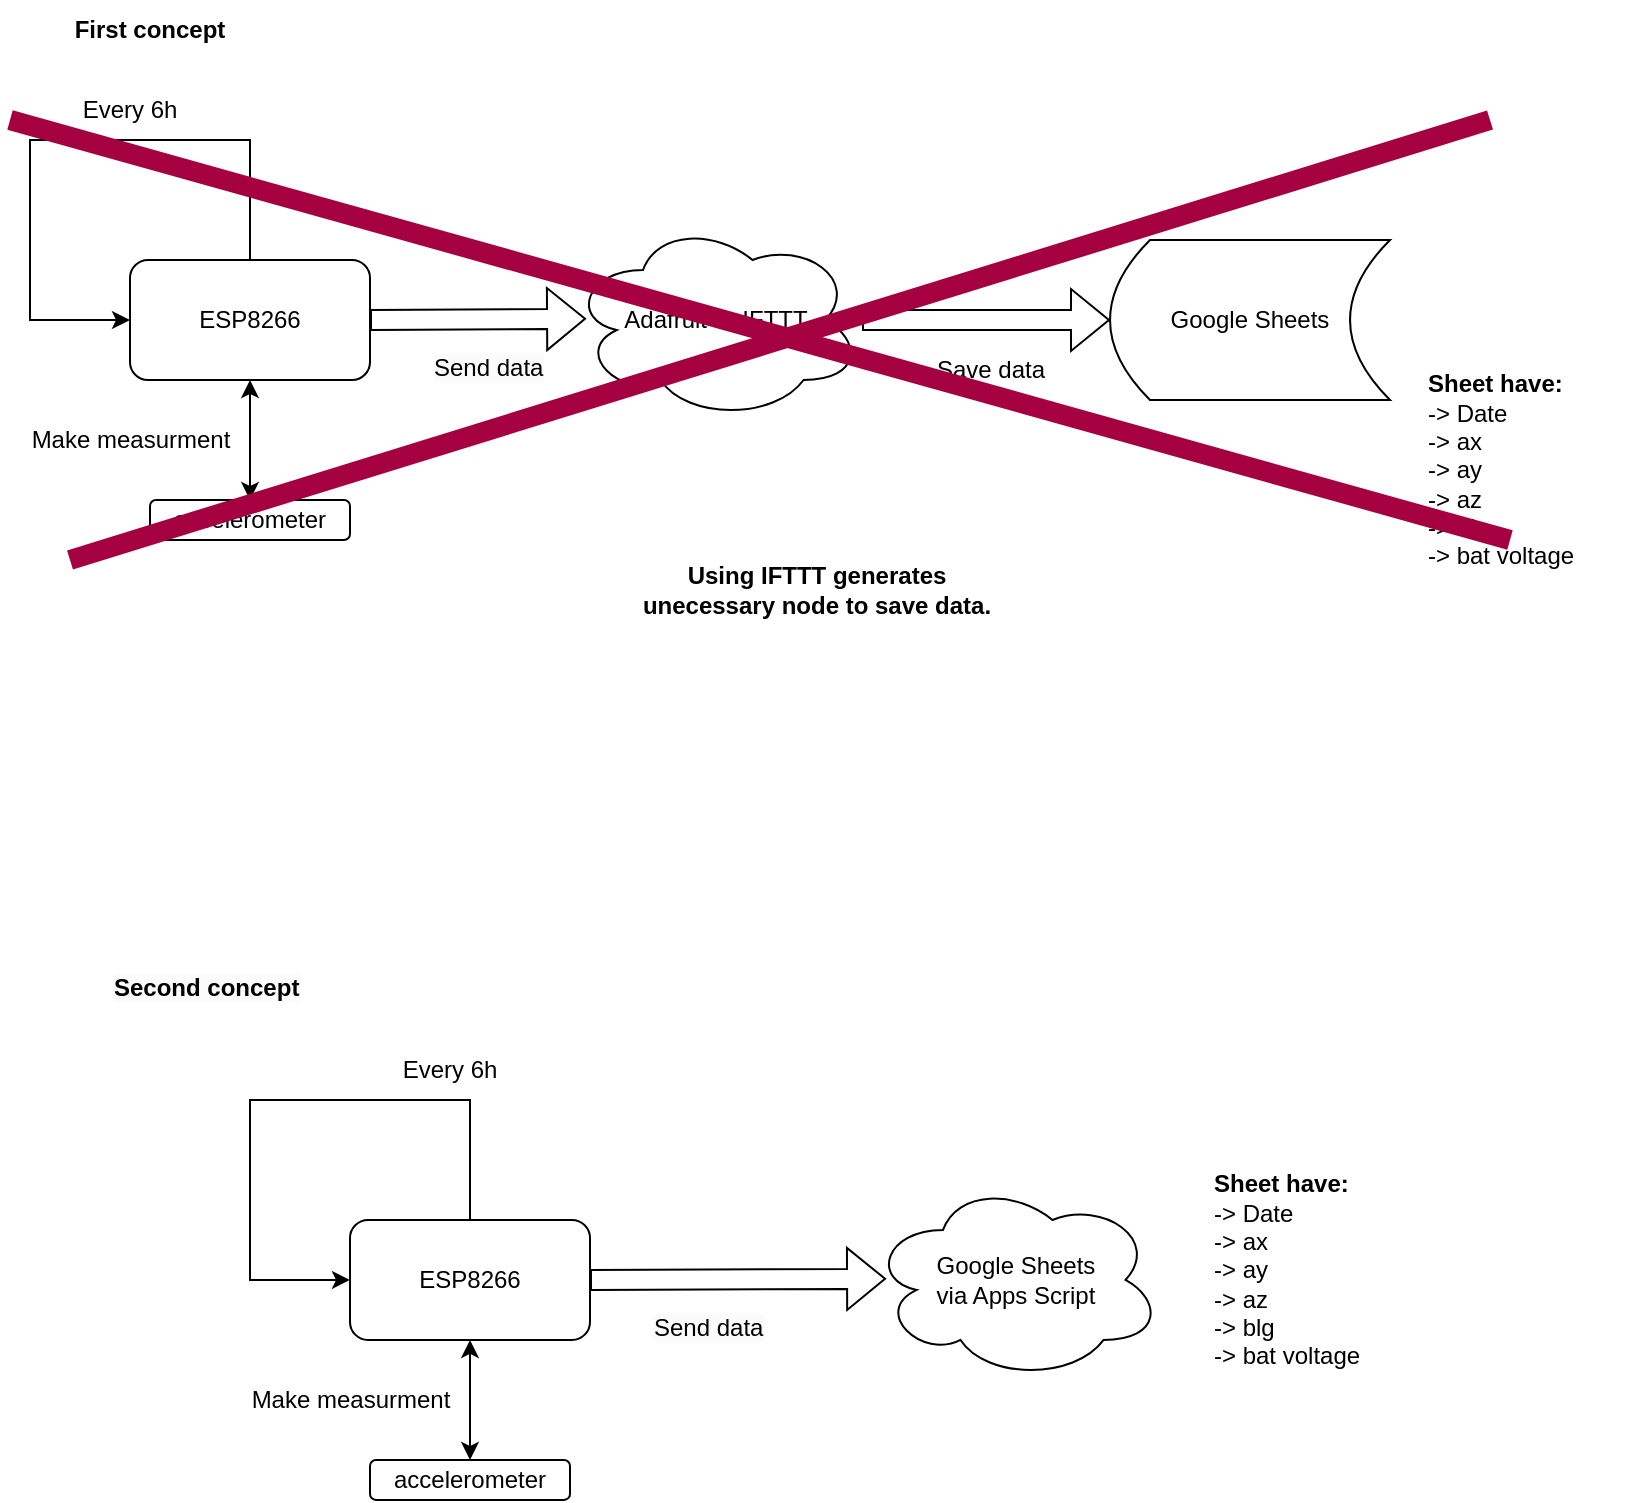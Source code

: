<mxfile version="21.2.9" type="device" pages="3">
  <diagram id="Dsxz1opbb0T3tmDKIt-W" name="Concept">
    <mxGraphModel dx="1122" dy="477" grid="1" gridSize="10" guides="1" tooltips="1" connect="1" arrows="1" fold="1" page="1" pageScale="1" pageWidth="827" pageHeight="1169" math="0" shadow="0">
      <root>
        <mxCell id="0" />
        <mxCell id="1" parent="0" />
        <mxCell id="BXybbzo6iCciNmeb9egH-1" value="ESP8266" style="rounded=1;whiteSpace=wrap;html=1;" vertex="1" parent="1">
          <mxGeometry x="70" y="160" width="120" height="60" as="geometry" />
        </mxCell>
        <mxCell id="BXybbzo6iCciNmeb9egH-2" value="Save data" style="text;html=1;align=center;verticalAlign=middle;resizable=0;points=[];autosize=1;strokeColor=none;fillColor=none;" vertex="1" parent="1">
          <mxGeometry x="460" y="200" width="80" height="30" as="geometry" />
        </mxCell>
        <mxCell id="BXybbzo6iCciNmeb9egH-3" value="accelerometer" style="rounded=1;whiteSpace=wrap;html=1;" vertex="1" parent="1">
          <mxGeometry x="80" y="280" width="100" height="20" as="geometry" />
        </mxCell>
        <mxCell id="BXybbzo6iCciNmeb9egH-4" value="" style="endArrow=classic;startArrow=classic;html=1;rounded=0;entryX=0.5;entryY=1;entryDx=0;entryDy=0;exitX=0.5;exitY=0;exitDx=0;exitDy=0;" edge="1" parent="1" source="BXybbzo6iCciNmeb9egH-3" target="BXybbzo6iCciNmeb9egH-1">
          <mxGeometry width="50" height="50" relative="1" as="geometry">
            <mxPoint x="380" y="240" as="sourcePoint" />
            <mxPoint x="430" y="190" as="targetPoint" />
          </mxGeometry>
        </mxCell>
        <mxCell id="BXybbzo6iCciNmeb9egH-5" value="Make measurment" style="text;html=1;align=center;verticalAlign=middle;resizable=0;points=[];autosize=1;strokeColor=none;fillColor=none;" vertex="1" parent="1">
          <mxGeometry x="10" y="235" width="120" height="30" as="geometry" />
        </mxCell>
        <mxCell id="BXybbzo6iCciNmeb9egH-6" value="Google Sheets" style="shape=dataStorage;whiteSpace=wrap;html=1;fixedSize=1;" vertex="1" parent="1">
          <mxGeometry x="560" y="150" width="140" height="80" as="geometry" />
        </mxCell>
        <mxCell id="BXybbzo6iCciNmeb9egH-7" value="Adafruit -&amp;gt; IFTTT" style="ellipse;shape=cloud;whiteSpace=wrap;html=1;" vertex="1" parent="1">
          <mxGeometry x="290" y="140" width="146" height="100" as="geometry" />
        </mxCell>
        <mxCell id="BXybbzo6iCciNmeb9egH-8" value="" style="shape=flexArrow;endArrow=classic;html=1;rounded=0;exitX=1;exitY=0.5;exitDx=0;exitDy=0;entryX=0.055;entryY=0.494;entryDx=0;entryDy=0;entryPerimeter=0;" edge="1" parent="1" source="BXybbzo6iCciNmeb9egH-1" target="BXybbzo6iCciNmeb9egH-7">
          <mxGeometry width="50" height="50" relative="1" as="geometry">
            <mxPoint x="380" y="240" as="sourcePoint" />
            <mxPoint x="340" y="190" as="targetPoint" />
          </mxGeometry>
        </mxCell>
        <mxCell id="BXybbzo6iCciNmeb9egH-9" value="" style="shape=flexArrow;endArrow=classic;html=1;rounded=0;" edge="1" parent="1" source="BXybbzo6iCciNmeb9egH-7" target="BXybbzo6iCciNmeb9egH-6">
          <mxGeometry width="50" height="50" relative="1" as="geometry">
            <mxPoint x="430" y="285" as="sourcePoint" />
            <mxPoint x="590" y="190" as="targetPoint" />
          </mxGeometry>
        </mxCell>
        <mxCell id="BXybbzo6iCciNmeb9egH-10" value="&lt;span style=&quot;color: rgb(0, 0, 0); font-family: Helvetica; font-size: 12px; font-style: normal; font-variant-ligatures: normal; font-variant-caps: normal; font-weight: 400; letter-spacing: normal; orphans: 2; text-align: center; text-indent: 0px; text-transform: none; widows: 2; word-spacing: 0px; -webkit-text-stroke-width: 0px; background-color: rgb(251, 251, 251); text-decoration-thickness: initial; text-decoration-style: initial; text-decoration-color: initial; float: none; display: inline !important;&quot;&gt;Send data&lt;/span&gt;" style="text;whiteSpace=wrap;html=1;" vertex="1" parent="1">
          <mxGeometry x="220" y="200" width="90" height="40" as="geometry" />
        </mxCell>
        <mxCell id="BXybbzo6iCciNmeb9egH-11" style="edgeStyle=orthogonalEdgeStyle;rounded=0;orthogonalLoop=1;jettySize=auto;html=1;exitX=0.5;exitY=0;exitDx=0;exitDy=0;entryX=0;entryY=0.5;entryDx=0;entryDy=0;" edge="1" parent="1" source="BXybbzo6iCciNmeb9egH-1" target="BXybbzo6iCciNmeb9egH-1">
          <mxGeometry relative="1" as="geometry">
            <mxPoint x="10" y="120" as="targetPoint" />
            <Array as="points">
              <mxPoint x="130" y="100" />
              <mxPoint x="20" y="100" />
              <mxPoint x="20" y="190" />
            </Array>
          </mxGeometry>
        </mxCell>
        <mxCell id="BXybbzo6iCciNmeb9egH-12" value="Every 6h" style="text;html=1;strokeColor=none;fillColor=none;align=center;verticalAlign=middle;whiteSpace=wrap;rounded=0;" vertex="1" parent="1">
          <mxGeometry x="40" y="70" width="60" height="30" as="geometry" />
        </mxCell>
        <mxCell id="BXybbzo6iCciNmeb9egH-13" value="&lt;div style=&quot;&quot;&gt;&lt;b&gt;Sheet have:&lt;/b&gt;&lt;/div&gt;-&amp;gt; Date&lt;br&gt;-&amp;gt; ax&lt;br&gt;-&amp;gt; ay&lt;br&gt;-&amp;gt; az&lt;br&gt;-&amp;gt; blg&lt;br&gt;-&amp;gt; bat&amp;nbsp;voltage" style="text;html=1;align=left;verticalAlign=middle;resizable=0;points=[];autosize=1;strokeColor=none;fillColor=none;" vertex="1" parent="1">
          <mxGeometry x="717" y="210" width="100" height="110" as="geometry" />
        </mxCell>
        <mxCell id="BXybbzo6iCciNmeb9egH-14" value="ESP8266" style="rounded=1;whiteSpace=wrap;html=1;" vertex="1" parent="1">
          <mxGeometry x="180" y="639.96" width="120" height="60" as="geometry" />
        </mxCell>
        <mxCell id="BXybbzo6iCciNmeb9egH-15" value="accelerometer" style="rounded=1;whiteSpace=wrap;html=1;" vertex="1" parent="1">
          <mxGeometry x="190" y="759.96" width="100" height="20" as="geometry" />
        </mxCell>
        <mxCell id="BXybbzo6iCciNmeb9egH-16" value="" style="endArrow=classic;startArrow=classic;html=1;rounded=0;entryX=0.5;entryY=1;entryDx=0;entryDy=0;exitX=0.5;exitY=0;exitDx=0;exitDy=0;" edge="1" parent="1" source="BXybbzo6iCciNmeb9egH-15" target="BXybbzo6iCciNmeb9egH-14">
          <mxGeometry width="50" height="50" relative="1" as="geometry">
            <mxPoint x="490" y="719.96" as="sourcePoint" />
            <mxPoint x="540" y="669.96" as="targetPoint" />
          </mxGeometry>
        </mxCell>
        <mxCell id="BXybbzo6iCciNmeb9egH-17" value="Make measurment" style="text;html=1;align=center;verticalAlign=middle;resizable=0;points=[];autosize=1;strokeColor=none;fillColor=none;" vertex="1" parent="1">
          <mxGeometry x="120" y="714.96" width="120" height="30" as="geometry" />
        </mxCell>
        <mxCell id="BXybbzo6iCciNmeb9egH-18" value="Google Sheets &lt;br&gt;via Apps Script" style="ellipse;shape=cloud;whiteSpace=wrap;html=1;" vertex="1" parent="1">
          <mxGeometry x="440" y="619.98" width="146" height="100" as="geometry" />
        </mxCell>
        <mxCell id="BXybbzo6iCciNmeb9egH-19" value="" style="shape=flexArrow;endArrow=classic;html=1;rounded=0;exitX=1;exitY=0.5;exitDx=0;exitDy=0;entryX=0.055;entryY=0.494;entryDx=0;entryDy=0;entryPerimeter=0;" edge="1" parent="1" source="BXybbzo6iCciNmeb9egH-14" target="BXybbzo6iCciNmeb9egH-18">
          <mxGeometry width="50" height="50" relative="1" as="geometry">
            <mxPoint x="490" y="719.96" as="sourcePoint" />
            <mxPoint x="450" y="669.96" as="targetPoint" />
          </mxGeometry>
        </mxCell>
        <mxCell id="BXybbzo6iCciNmeb9egH-20" value="&lt;span style=&quot;color: rgb(0, 0, 0); font-family: Helvetica; font-size: 12px; font-style: normal; font-variant-ligatures: normal; font-variant-caps: normal; font-weight: 400; letter-spacing: normal; orphans: 2; text-align: center; text-indent: 0px; text-transform: none; widows: 2; word-spacing: 0px; -webkit-text-stroke-width: 0px; background-color: rgb(251, 251, 251); text-decoration-thickness: initial; text-decoration-style: initial; text-decoration-color: initial; float: none; display: inline !important;&quot;&gt;Send data&lt;/span&gt;" style="text;whiteSpace=wrap;html=1;" vertex="1" parent="1">
          <mxGeometry x="330" y="679.96" width="90" height="40" as="geometry" />
        </mxCell>
        <mxCell id="BXybbzo6iCciNmeb9egH-21" style="edgeStyle=orthogonalEdgeStyle;rounded=0;orthogonalLoop=1;jettySize=auto;html=1;exitX=0.5;exitY=0;exitDx=0;exitDy=0;entryX=0;entryY=0.5;entryDx=0;entryDy=0;" edge="1" parent="1" source="BXybbzo6iCciNmeb9egH-14" target="BXybbzo6iCciNmeb9egH-14">
          <mxGeometry relative="1" as="geometry">
            <mxPoint x="120" y="599.96" as="targetPoint" />
            <Array as="points">
              <mxPoint x="240" y="579.96" />
              <mxPoint x="130" y="579.96" />
              <mxPoint x="130" y="669.96" />
            </Array>
          </mxGeometry>
        </mxCell>
        <mxCell id="BXybbzo6iCciNmeb9egH-22" value="Every 6h" style="text;html=1;strokeColor=none;fillColor=none;align=center;verticalAlign=middle;whiteSpace=wrap;rounded=0;" vertex="1" parent="1">
          <mxGeometry x="199.5" y="550" width="60" height="30" as="geometry" />
        </mxCell>
        <mxCell id="BXybbzo6iCciNmeb9egH-23" value="&lt;div style=&quot;&quot;&gt;&lt;b&gt;Sheet have:&lt;/b&gt;&lt;/div&gt;-&amp;gt; Date&lt;br&gt;-&amp;gt; ax&lt;br&gt;-&amp;gt; ay&lt;br&gt;-&amp;gt; az&lt;br&gt;-&amp;gt; blg&lt;br&gt;-&amp;gt; bat&amp;nbsp;voltage" style="text;html=1;align=left;verticalAlign=middle;resizable=0;points=[];autosize=1;strokeColor=none;fillColor=none;" vertex="1" parent="1">
          <mxGeometry x="610" y="609.98" width="100" height="110" as="geometry" />
        </mxCell>
        <mxCell id="BXybbzo6iCciNmeb9egH-24" value="" style="endArrow=none;html=1;rounded=0;fillColor=#d80073;strokeColor=#A50040;strokeWidth=10;" edge="1" parent="1">
          <mxGeometry width="50" height="50" relative="1" as="geometry">
            <mxPoint x="760" y="300" as="sourcePoint" />
            <mxPoint x="10" y="90" as="targetPoint" />
          </mxGeometry>
        </mxCell>
        <mxCell id="BXybbzo6iCciNmeb9egH-25" value="" style="endArrow=none;html=1;rounded=0;fillColor=#d80073;strokeColor=#A50040;strokeWidth=10;" edge="1" parent="1">
          <mxGeometry width="50" height="50" relative="1" as="geometry">
            <mxPoint x="750" y="90" as="sourcePoint" />
            <mxPoint x="40" y="310" as="targetPoint" />
          </mxGeometry>
        </mxCell>
        <mxCell id="BXybbzo6iCciNmeb9egH-26" value="&lt;b&gt;Using IFTTT generates unecessary node to save data.&lt;/b&gt;" style="text;html=1;strokeColor=none;fillColor=none;align=center;verticalAlign=middle;whiteSpace=wrap;rounded=0;" vertex="1" parent="1">
          <mxGeometry x="320" y="300" width="187" height="50" as="geometry" />
        </mxCell>
        <mxCell id="BXybbzo6iCciNmeb9egH-27" value="&lt;b&gt;First concept&lt;/b&gt;" style="text;html=1;strokeColor=none;fillColor=none;align=center;verticalAlign=middle;whiteSpace=wrap;rounded=0;" vertex="1" parent="1">
          <mxGeometry x="40" y="30" width="80" height="30" as="geometry" />
        </mxCell>
        <mxCell id="BXybbzo6iCciNmeb9egH-28" value="&lt;b style=&quot;border-color: var(--border-color); color: rgb(0, 0, 0); font-family: Helvetica; font-size: 12px; font-style: normal; font-variant-ligatures: normal; font-variant-caps: normal; letter-spacing: normal; orphans: 2; text-align: center; text-indent: 0px; text-transform: none; widows: 2; word-spacing: 0px; -webkit-text-stroke-width: 0px; background-color: rgb(251, 251, 251); text-decoration-thickness: initial; text-decoration-style: initial; text-decoration-color: initial;&quot;&gt;Second concept&lt;/b&gt;" style="text;whiteSpace=wrap;html=1;" vertex="1" parent="1">
          <mxGeometry x="60" y="510" width="110" height="40" as="geometry" />
        </mxCell>
      </root>
    </mxGraphModel>
  </diagram>
  <diagram id="Xx_GJfMrP0wXIuU2jDm4" name="Flowchart">
    <mxGraphModel dx="1843" dy="784" grid="1" gridSize="10" guides="1" tooltips="1" connect="1" arrows="1" fold="1" page="1" pageScale="1" pageWidth="827" pageHeight="1169" math="0" shadow="0">
      <root>
        <mxCell id="0" />
        <mxCell id="1" parent="0" />
        <mxCell id="YVHSWAVB0_Euoy_9XLwL-11" style="edgeStyle=orthogonalEdgeStyle;rounded=0;orthogonalLoop=1;jettySize=auto;html=1;exitX=0.5;exitY=1;exitDx=0;exitDy=0;exitPerimeter=0;entryX=0.5;entryY=0;entryDx=0;entryDy=0;" parent="1" source="HSFVtqpb3hqL0zJ_Ir-4-27" target="YVHSWAVB0_Euoy_9XLwL-7" edge="1">
          <mxGeometry relative="1" as="geometry" />
        </mxCell>
        <mxCell id="HSFVtqpb3hqL0zJ_Ir-4-27" value="Wake up" style="strokeWidth=2;html=1;shape=mxgraph.flowchart.start_1;whiteSpace=wrap;" parent="1" vertex="1">
          <mxGeometry x="364" y="115" width="100" height="60" as="geometry" />
        </mxCell>
        <mxCell id="YVHSWAVB0_Euoy_9XLwL-19" style="edgeStyle=orthogonalEdgeStyle;rounded=0;orthogonalLoop=1;jettySize=auto;html=1;exitX=0.5;exitY=1;exitDx=0;exitDy=0;entryX=0.5;entryY=0;entryDx=0;entryDy=0;" parent="1" source="YVHSWAVB0_Euoy_9XLwL-3" target="YVHSWAVB0_Euoy_9XLwL-4" edge="1">
          <mxGeometry relative="1" as="geometry" />
        </mxCell>
        <mxCell id="YVHSWAVB0_Euoy_9XLwL-3" value="Measure&lt;br&gt;Battery Voltage" style="verticalLabelPosition=middle;verticalAlign=middle;html=1;shape=process;whiteSpace=wrap;rounded=1;size=0.14;arcSize=6;labelPosition=center;align=center;" parent="1" vertex="1">
          <mxGeometry x="230" y="555" width="150" height="60" as="geometry" />
        </mxCell>
        <mxCell id="YVHSWAVB0_Euoy_9XLwL-20" style="edgeStyle=orthogonalEdgeStyle;rounded=0;orthogonalLoop=1;jettySize=auto;html=1;exitX=0.5;exitY=1;exitDx=0;exitDy=0;" parent="1" source="YVHSWAVB0_Euoy_9XLwL-4" target="YVHSWAVB0_Euoy_9XLwL-5" edge="1">
          <mxGeometry relative="1" as="geometry" />
        </mxCell>
        <mxCell id="YVHSWAVB0_Euoy_9XLwL-4" value="Measure&lt;br&gt;Acceleration" style="verticalLabelPosition=middle;verticalAlign=middle;html=1;shape=process;whiteSpace=wrap;rounded=1;size=0.14;arcSize=6;labelPosition=center;align=center;" parent="1" vertex="1">
          <mxGeometry x="230" y="645" width="150" height="60" as="geometry" />
        </mxCell>
        <mxCell id="YVHSWAVB0_Euoy_9XLwL-36" style="edgeStyle=orthogonalEdgeStyle;rounded=0;orthogonalLoop=1;jettySize=auto;html=1;exitX=0.5;exitY=1;exitDx=0;exitDy=0;entryX=0.5;entryY=0;entryDx=0;entryDy=0;entryPerimeter=0;" parent="1" source="YVHSWAVB0_Euoy_9XLwL-5" target="YVHSWAVB0_Euoy_9XLwL-25" edge="1">
          <mxGeometry relative="1" as="geometry" />
        </mxCell>
        <mxCell id="YVHSWAVB0_Euoy_9XLwL-5" value="CalculateBLG" style="rounded=1;whiteSpace=wrap;html=1;absoluteArcSize=1;arcSize=14;strokeWidth=2;" parent="1" vertex="1">
          <mxGeometry x="252" y="745" width="106" height="40" as="geometry" />
        </mxCell>
        <mxCell id="YVHSWAVB0_Euoy_9XLwL-13" style="edgeStyle=orthogonalEdgeStyle;rounded=0;orthogonalLoop=1;jettySize=auto;html=1;exitX=1;exitY=0.5;exitDx=0;exitDy=0;exitPerimeter=0;entryX=0.5;entryY=0;entryDx=0;entryDy=0;" parent="1" source="YVHSWAVB0_Euoy_9XLwL-6" target="YVHSWAVB0_Euoy_9XLwL-10" edge="1">
          <mxGeometry relative="1" as="geometry" />
        </mxCell>
        <mxCell id="YVHSWAVB0_Euoy_9XLwL-14" style="edgeStyle=orthogonalEdgeStyle;rounded=0;orthogonalLoop=1;jettySize=auto;html=1;exitX=0;exitY=0.5;exitDx=0;exitDy=0;exitPerimeter=0;entryX=0.5;entryY=1;entryDx=0;entryDy=0;entryPerimeter=0;" parent="1" source="YVHSWAVB0_Euoy_9XLwL-6" target="YVHSWAVB0_Euoy_9XLwL-8" edge="1">
          <mxGeometry relative="1" as="geometry" />
        </mxCell>
        <mxCell id="YVHSWAVB0_Euoy_9XLwL-6" value="if connected" style="strokeWidth=2;html=1;shape=mxgraph.flowchart.decision;whiteSpace=wrap;" parent="1" vertex="1">
          <mxGeometry x="364" y="335" width="100" height="100" as="geometry" />
        </mxCell>
        <mxCell id="YVHSWAVB0_Euoy_9XLwL-12" style="edgeStyle=orthogonalEdgeStyle;rounded=0;orthogonalLoop=1;jettySize=auto;html=1;exitX=0.5;exitY=1;exitDx=0;exitDy=0;entryX=0.5;entryY=0;entryDx=0;entryDy=0;entryPerimeter=0;" parent="1" source="YVHSWAVB0_Euoy_9XLwL-7" target="YVHSWAVB0_Euoy_9XLwL-6" edge="1">
          <mxGeometry relative="1" as="geometry" />
        </mxCell>
        <mxCell id="YVHSWAVB0_Euoy_9XLwL-7" value="Connect to WiFi" style="rounded=1;whiteSpace=wrap;html=1;absoluteArcSize=1;arcSize=14;strokeWidth=2;" parent="1" vertex="1">
          <mxGeometry x="363" y="245" width="101" height="40" as="geometry" />
        </mxCell>
        <mxCell id="YVHSWAVB0_Euoy_9XLwL-15" style="edgeStyle=orthogonalEdgeStyle;rounded=0;orthogonalLoop=1;jettySize=auto;html=1;exitX=1;exitY=0.5;exitDx=0;exitDy=0;exitPerimeter=0;" parent="1" source="YVHSWAVB0_Euoy_9XLwL-8" edge="1">
          <mxGeometry relative="1" as="geometry">
            <mxPoint x="410" y="218" as="targetPoint" />
          </mxGeometry>
        </mxCell>
        <mxCell id="YVHSWAVB0_Euoy_9XLwL-16" style="edgeStyle=orthogonalEdgeStyle;rounded=0;orthogonalLoop=1;jettySize=auto;html=1;exitX=0;exitY=0.5;exitDx=0;exitDy=0;exitPerimeter=0;entryX=0.5;entryY=0;entryDx=0;entryDy=0;" parent="1" source="YVHSWAVB0_Euoy_9XLwL-8" target="YVHSWAVB0_Euoy_9XLwL-9" edge="1">
          <mxGeometry relative="1" as="geometry" />
        </mxCell>
        <mxCell id="YVHSWAVB0_Euoy_9XLwL-8" value="if waits longer than TIME_WIFI_&lt;br&gt;CONNECTING" style="strokeWidth=2;html=1;shape=mxgraph.flowchart.decision;whiteSpace=wrap;" parent="1" vertex="1">
          <mxGeometry x="170" y="155" width="150" height="125" as="geometry" />
        </mxCell>
        <mxCell id="YVHSWAVB0_Euoy_9XLwL-17" style="edgeStyle=orthogonalEdgeStyle;rounded=0;orthogonalLoop=1;jettySize=auto;html=1;exitX=0.5;exitY=1;exitDx=0;exitDy=0;entryX=0.5;entryY=0;entryDx=0;entryDy=0;" parent="1" source="YVHSWAVB0_Euoy_9XLwL-9" target="YVHSWAVB0_Euoy_9XLwL-3" edge="1">
          <mxGeometry relative="1" as="geometry" />
        </mxCell>
        <mxCell id="YVHSWAVB0_Euoy_9XLwL-9" value="Set mode to OFFLINE" style="rounded=1;whiteSpace=wrap;html=1;absoluteArcSize=1;arcSize=14;strokeWidth=2;" parent="1" vertex="1">
          <mxGeometry x="60" y="445" width="90" height="50" as="geometry" />
        </mxCell>
        <mxCell id="YVHSWAVB0_Euoy_9XLwL-18" style="edgeStyle=orthogonalEdgeStyle;rounded=0;orthogonalLoop=1;jettySize=auto;html=1;exitX=0.5;exitY=1;exitDx=0;exitDy=0;entryX=0.5;entryY=0;entryDx=0;entryDy=0;" parent="1" source="YVHSWAVB0_Euoy_9XLwL-10" target="YVHSWAVB0_Euoy_9XLwL-3" edge="1">
          <mxGeometry relative="1" as="geometry" />
        </mxCell>
        <mxCell id="YVHSWAVB0_Euoy_9XLwL-10" value="Set mode to ONLINE" style="rounded=1;whiteSpace=wrap;html=1;absoluteArcSize=1;arcSize=14;strokeWidth=2;" parent="1" vertex="1">
          <mxGeometry x="475" y="445" width="90" height="50" as="geometry" />
        </mxCell>
        <mxCell id="YVHSWAVB0_Euoy_9XLwL-21" value="True" style="text;html=1;align=center;verticalAlign=middle;resizable=0;points=[];autosize=1;strokeColor=none;fillColor=none;" parent="1" vertex="1">
          <mxGeometry x="464" y="360" width="50" height="30" as="geometry" />
        </mxCell>
        <mxCell id="YVHSWAVB0_Euoy_9XLwL-22" value="False" style="text;html=1;align=center;verticalAlign=middle;resizable=0;points=[];autosize=1;strokeColor=none;fillColor=none;" parent="1" vertex="1">
          <mxGeometry x="315" y="360" width="50" height="30" as="geometry" />
        </mxCell>
        <mxCell id="YVHSWAVB0_Euoy_9XLwL-23" value="True" style="text;html=1;align=center;verticalAlign=middle;resizable=0;points=[];autosize=1;strokeColor=none;fillColor=none;" parent="1" vertex="1">
          <mxGeometry x="125" y="190" width="50" height="30" as="geometry" />
        </mxCell>
        <mxCell id="YVHSWAVB0_Euoy_9XLwL-24" value="False" style="text;html=1;align=center;verticalAlign=middle;resizable=0;points=[];autosize=1;strokeColor=none;fillColor=none;" parent="1" vertex="1">
          <mxGeometry x="320" y="190" width="50" height="30" as="geometry" />
        </mxCell>
        <mxCell id="YVHSWAVB0_Euoy_9XLwL-31" style="edgeStyle=orthogonalEdgeStyle;rounded=0;orthogonalLoop=1;jettySize=auto;html=1;exitX=1;exitY=0.5;exitDx=0;exitDy=0;exitPerimeter=0;entryX=0.5;entryY=0;entryDx=0;entryDy=0;entryPerimeter=0;" parent="1" source="YVHSWAVB0_Euoy_9XLwL-25" target="YVHSWAVB0_Euoy_9XLwL-28" edge="1">
          <mxGeometry relative="1" as="geometry" />
        </mxCell>
        <mxCell id="YVHSWAVB0_Euoy_9XLwL-40" style="edgeStyle=orthogonalEdgeStyle;rounded=0;orthogonalLoop=1;jettySize=auto;html=1;exitX=0;exitY=0.5;exitDx=0;exitDy=0;exitPerimeter=0;entryX=0.5;entryY=0;entryDx=0;entryDy=0;" parent="1" source="YVHSWAVB0_Euoy_9XLwL-25" target="YVHSWAVB0_Euoy_9XLwL-39" edge="1">
          <mxGeometry relative="1" as="geometry" />
        </mxCell>
        <mxCell id="YVHSWAVB0_Euoy_9XLwL-25" value="if mode is ONLINE" style="strokeWidth=2;html=1;shape=mxgraph.flowchart.decision;whiteSpace=wrap;" parent="1" vertex="1">
          <mxGeometry x="255" y="845" width="100" height="100" as="geometry" />
        </mxCell>
        <mxCell id="YVHSWAVB0_Euoy_9XLwL-35" style="edgeStyle=orthogonalEdgeStyle;rounded=0;orthogonalLoop=1;jettySize=auto;html=1;exitX=0.5;exitY=1;exitDx=0;exitDy=0;exitPerimeter=0;entryX=0.5;entryY=0;entryDx=0;entryDy=0;" parent="1" source="YVHSWAVB0_Euoy_9XLwL-28" target="YVHSWAVB0_Euoy_9XLwL-47" edge="1">
          <mxGeometry relative="1" as="geometry">
            <mxPoint x="440" y="1135" as="targetPoint" />
          </mxGeometry>
        </mxCell>
        <mxCell id="D51ev3ZKwnPwiH77f33H-2" style="edgeStyle=orthogonalEdgeStyle;rounded=0;orthogonalLoop=1;jettySize=auto;html=1;exitX=1;exitY=0.5;exitDx=0;exitDy=0;exitPerimeter=0;entryX=0;entryY=0.5;entryDx=0;entryDy=0;" parent="1" source="YVHSWAVB0_Euoy_9XLwL-28" target="D51ev3ZKwnPwiH77f33H-1" edge="1">
          <mxGeometry relative="1" as="geometry" />
        </mxCell>
        <mxCell id="YVHSWAVB0_Euoy_9XLwL-28" value="if has stored &lt;br&gt;old data" style="strokeWidth=2;html=1;shape=mxgraph.flowchart.decision;whiteSpace=wrap;" parent="1" vertex="1">
          <mxGeometry x="390" y="985" width="100" height="100" as="geometry" />
        </mxCell>
        <mxCell id="D51ev3ZKwnPwiH77f33H-6" style="edgeStyle=orthogonalEdgeStyle;rounded=0;orthogonalLoop=1;jettySize=auto;html=1;exitX=0.5;exitY=0;exitDx=0;exitDy=0;entryX=0.5;entryY=0;entryDx=0;entryDy=0;entryPerimeter=0;" parent="1" source="YVHSWAVB0_Euoy_9XLwL-30" target="YVHSWAVB0_Euoy_9XLwL-28" edge="1">
          <mxGeometry relative="1" as="geometry" />
        </mxCell>
        <mxCell id="YVHSWAVB0_Euoy_9XLwL-30" value="Delete old data from memory" style="rounded=1;whiteSpace=wrap;html=1;absoluteArcSize=1;arcSize=14;strokeWidth=2;" parent="1" vertex="1">
          <mxGeometry x="577" y="845" width="100" height="60" as="geometry" />
        </mxCell>
        <mxCell id="YVHSWAVB0_Euoy_9XLwL-37" value="Sends data to Google Apps Script&amp;nbsp;&lt;br&gt;and this saves data to Google Sheets" style="strokeWidth=2;html=1;shape=mxgraph.flowchart.annotation_2;align=left;labelPosition=right;pointerEvents=1;" parent="1" vertex="1">
          <mxGeometry x="515" y="1140" width="50" height="50" as="geometry" />
        </mxCell>
        <mxCell id="D51ev3ZKwnPwiH77f33H-13" style="edgeStyle=orthogonalEdgeStyle;rounded=0;orthogonalLoop=1;jettySize=auto;html=1;exitX=0.5;exitY=1;exitDx=0;exitDy=0;" parent="1" source="YVHSWAVB0_Euoy_9XLwL-39" target="D51ev3ZKwnPwiH77f33H-11" edge="1">
          <mxGeometry relative="1" as="geometry">
            <Array as="points">
              <mxPoint x="155" y="1325" />
              <mxPoint x="306" y="1325" />
            </Array>
          </mxGeometry>
        </mxCell>
        <mxCell id="YVHSWAVB0_Euoy_9XLwL-39" value="Save data in memory" style="rounded=1;whiteSpace=wrap;html=1;absoluteArcSize=1;arcSize=14;strokeWidth=2;" parent="1" vertex="1">
          <mxGeometry x="110" y="925" width="90" height="40" as="geometry" />
        </mxCell>
        <mxCell id="YVHSWAVB0_Euoy_9XLwL-41" value="True" style="text;html=1;align=center;verticalAlign=middle;resizable=0;points=[];autosize=1;strokeColor=none;fillColor=none;" parent="1" vertex="1">
          <mxGeometry x="355" y="865" width="50" height="30" as="geometry" />
        </mxCell>
        <mxCell id="YVHSWAVB0_Euoy_9XLwL-42" value="False" style="text;html=1;align=center;verticalAlign=middle;resizable=0;points=[];autosize=1;strokeColor=none;fillColor=none;" parent="1" vertex="1">
          <mxGeometry x="210" y="865" width="50" height="30" as="geometry" />
        </mxCell>
        <mxCell id="YVHSWAVB0_Euoy_9XLwL-43" value="True" style="text;html=1;align=center;verticalAlign=middle;resizable=0;points=[];autosize=1;strokeColor=none;fillColor=none;" parent="1" vertex="1">
          <mxGeometry x="480" y="1013.75" width="50" height="30" as="geometry" />
        </mxCell>
        <mxCell id="YVHSWAVB0_Euoy_9XLwL-44" value="False" style="text;html=1;align=center;verticalAlign=middle;resizable=0;points=[];autosize=1;strokeColor=none;fillColor=none;" parent="1" vertex="1">
          <mxGeometry x="430" y="1085" width="50" height="30" as="geometry" />
        </mxCell>
        <mxCell id="D51ev3ZKwnPwiH77f33H-4" style="edgeStyle=orthogonalEdgeStyle;rounded=0;orthogonalLoop=1;jettySize=auto;html=1;exitX=0.5;exitY=0;exitDx=0;exitDy=0;entryX=0.5;entryY=1;entryDx=0;entryDy=0;" parent="1" source="YVHSWAVB0_Euoy_9XLwL-46" target="YVHSWAVB0_Euoy_9XLwL-30" edge="1">
          <mxGeometry relative="1" as="geometry" />
        </mxCell>
        <mxCell id="YVHSWAVB0_Euoy_9XLwL-46" value="Send data to Google Sheets" style="verticalLabelPosition=middle;verticalAlign=middle;html=1;shape=process;whiteSpace=wrap;rounded=1;size=0.14;arcSize=6;labelPosition=center;align=center;" parent="1" vertex="1">
          <mxGeometry x="552" y="925" width="150" height="60" as="geometry" />
        </mxCell>
        <mxCell id="D51ev3ZKwnPwiH77f33H-14" style="edgeStyle=orthogonalEdgeStyle;rounded=0;orthogonalLoop=1;jettySize=auto;html=1;exitX=0.5;exitY=1;exitDx=0;exitDy=0;" parent="1" source="YVHSWAVB0_Euoy_9XLwL-47" target="D51ev3ZKwnPwiH77f33H-10" edge="1">
          <mxGeometry relative="1" as="geometry" />
        </mxCell>
        <mxCell id="YVHSWAVB0_Euoy_9XLwL-47" value="Send data to Google Sheets" style="verticalLabelPosition=middle;verticalAlign=middle;html=1;shape=process;whiteSpace=wrap;rounded=1;size=0.14;arcSize=6;labelPosition=center;align=center;" parent="1" vertex="1">
          <mxGeometry x="365" y="1135" width="150" height="60" as="geometry" />
        </mxCell>
        <mxCell id="YVHSWAVB0_Euoy_9XLwL-48" value="Go to sleep" style="strokeWidth=2;html=1;shape=mxgraph.flowchart.start_1;whiteSpace=wrap;" parent="1" vertex="1">
          <mxGeometry x="256" y="1455" width="100" height="60" as="geometry" />
        </mxCell>
        <mxCell id="D51ev3ZKwnPwiH77f33H-3" style="edgeStyle=orthogonalEdgeStyle;rounded=0;orthogonalLoop=1;jettySize=auto;html=1;exitX=0.5;exitY=0;exitDx=0;exitDy=0;entryX=0.5;entryY=1;entryDx=0;entryDy=0;" parent="1" source="D51ev3ZKwnPwiH77f33H-1" target="YVHSWAVB0_Euoy_9XLwL-46" edge="1">
          <mxGeometry relative="1" as="geometry" />
        </mxCell>
        <mxCell id="D51ev3ZKwnPwiH77f33H-1" value="Read data from memory" style="rounded=1;whiteSpace=wrap;html=1;" parent="1" vertex="1">
          <mxGeometry x="573" y="1013.75" width="108" height="42.5" as="geometry" />
        </mxCell>
        <mxCell id="D51ev3ZKwnPwiH77f33H-7" value="Old data" style="strokeWidth=2;html=1;shape=mxgraph.flowchart.annotation_2;align=left;labelPosition=right;pointerEvents=1;" parent="1" vertex="1">
          <mxGeometry x="702" y="930" width="50" height="50" as="geometry" />
        </mxCell>
        <mxCell id="D51ev3ZKwnPwiH77f33H-12" style="edgeStyle=orthogonalEdgeStyle;rounded=0;orthogonalLoop=1;jettySize=auto;html=1;exitX=0.5;exitY=1;exitDx=0;exitDy=0;entryX=0.5;entryY=0;entryDx=0;entryDy=0;" parent="1" source="D51ev3ZKwnPwiH77f33H-10" target="D51ev3ZKwnPwiH77f33H-11" edge="1">
          <mxGeometry relative="1" as="geometry">
            <Array as="points">
              <mxPoint x="440" y="1325" />
              <mxPoint x="306" y="1325" />
            </Array>
          </mxGeometry>
        </mxCell>
        <mxCell id="D51ev3ZKwnPwiH77f33H-10" value="Read real time" style="rounded=1;whiteSpace=wrap;html=1;" parent="1" vertex="1">
          <mxGeometry x="386.5" y="1245" width="107" height="40" as="geometry" />
        </mxCell>
        <mxCell id="T_7-RmgUR9CavNeqVs3y-2" style="edgeStyle=orthogonalEdgeStyle;rounded=0;orthogonalLoop=1;jettySize=auto;html=1;exitX=0.5;exitY=1;exitDx=0;exitDy=0;entryX=0.5;entryY=0;entryDx=0;entryDy=0;entryPerimeter=0;fontSize=24;" parent="1" source="D51ev3ZKwnPwiH77f33H-11" target="YVHSWAVB0_Euoy_9XLwL-48" edge="1">
          <mxGeometry relative="1" as="geometry" />
        </mxCell>
        <mxCell id="D51ev3ZKwnPwiH77f33H-11" value="Calculata sleep time" style="rounded=1;whiteSpace=wrap;html=1;" parent="1" vertex="1">
          <mxGeometry x="243" y="1375" width="126" height="40" as="geometry" />
        </mxCell>
        <mxCell id="T_7-RmgUR9CavNeqVs3y-1" value="&lt;font style=&quot;font-size: 24px;&quot;&gt;MODE_WORKING&amp;nbsp;&lt;/font&gt;" style="text;html=1;strokeColor=none;fillColor=none;align=center;verticalAlign=middle;whiteSpace=wrap;rounded=0;" parent="1" vertex="1">
          <mxGeometry x="225.5" y="50" width="309" height="30" as="geometry" />
        </mxCell>
        <mxCell id="T_7-RmgUR9CavNeqVs3y-3" value="&lt;font style=&quot;font-size: 24px;&quot;&gt;MODE_CONFIGURE&lt;/font&gt;" style="text;html=1;strokeColor=none;fillColor=none;align=center;verticalAlign=middle;whiteSpace=wrap;rounded=0;" parent="1" vertex="1">
          <mxGeometry x="1086" y="69.98" width="309" height="30" as="geometry" />
        </mxCell>
        <mxCell id="IIvgMeYj-QgRRp9l-osJ-7" style="edgeStyle=orthogonalEdgeStyle;rounded=0;orthogonalLoop=1;jettySize=auto;html=1;exitX=0.5;exitY=1;exitDx=0;exitDy=0;exitPerimeter=0;entryX=0.5;entryY=0;entryDx=0;entryDy=0;" parent="1" source="T_7-RmgUR9CavNeqVs3y-4" target="IIvgMeYj-QgRRp9l-osJ-1" edge="1">
          <mxGeometry relative="1" as="geometry" />
        </mxCell>
        <mxCell id="T_7-RmgUR9CavNeqVs3y-4" value="Start" style="strokeWidth=2;html=1;shape=mxgraph.flowchart.start_1;whiteSpace=wrap;" parent="1" vertex="1">
          <mxGeometry x="1197" y="190.02" width="100" height="60" as="geometry" />
        </mxCell>
        <mxCell id="IIvgMeYj-QgRRp9l-osJ-8" style="edgeStyle=orthogonalEdgeStyle;rounded=0;orthogonalLoop=1;jettySize=auto;html=1;exitX=0.5;exitY=1;exitDx=0;exitDy=0;entryX=0.5;entryY=0;entryDx=0;entryDy=0;" parent="1" source="IIvgMeYj-QgRRp9l-osJ-1" target="IIvgMeYj-QgRRp9l-osJ-3" edge="1">
          <mxGeometry relative="1" as="geometry" />
        </mxCell>
        <mxCell id="IIvgMeYj-QgRRp9l-osJ-1" value="Start AP" style="rounded=1;whiteSpace=wrap;html=1;" parent="1" vertex="1">
          <mxGeometry x="1187" y="300.02" width="120" height="60" as="geometry" />
        </mxCell>
        <mxCell id="IIvgMeYj-QgRRp9l-osJ-9" style="edgeStyle=orthogonalEdgeStyle;rounded=0;orthogonalLoop=1;jettySize=auto;html=1;exitX=0.5;exitY=1;exitDx=0;exitDy=0;entryX=0.5;entryY=0;entryDx=0;entryDy=0;" parent="1" source="IIvgMeYj-QgRRp9l-osJ-3" target="IIvgMeYj-QgRRp9l-osJ-4" edge="1">
          <mxGeometry relative="1" as="geometry" />
        </mxCell>
        <mxCell id="IIvgMeYj-QgRRp9l-osJ-3" value="Read WiFi data from EEPROM" style="rounded=1;whiteSpace=wrap;html=1;" parent="1" vertex="1">
          <mxGeometry x="1187" y="405.02" width="120" height="60" as="geometry" />
        </mxCell>
        <mxCell id="IIvgMeYj-QgRRp9l-osJ-10" style="edgeStyle=orthogonalEdgeStyle;rounded=0;orthogonalLoop=1;jettySize=auto;html=1;exitX=0.5;exitY=1;exitDx=0;exitDy=0;entryX=0.5;entryY=0;entryDx=0;entryDy=0;" parent="1" source="IIvgMeYj-QgRRp9l-osJ-4" target="IIvgMeYj-QgRRp9l-osJ-6" edge="1">
          <mxGeometry relative="1" as="geometry" />
        </mxCell>
        <mxCell id="IIvgMeYj-QgRRp9l-osJ-4" value="Try to connect to WiFi" style="rounded=1;whiteSpace=wrap;html=1;" parent="1" vertex="1">
          <mxGeometry x="1187" y="510.02" width="120" height="60" as="geometry" />
        </mxCell>
        <mxCell id="IIvgMeYj-QgRRp9l-osJ-6" value="Host configure website" style="rounded=1;whiteSpace=wrap;html=1;" parent="1" vertex="1">
          <mxGeometry x="1187" y="620.02" width="120" height="60" as="geometry" />
        </mxCell>
        <mxCell id="IIvgMeYj-QgRRp9l-osJ-11" value="When powered up (not after&amp;nbsp; waked up)" style="text;html=1;align=center;verticalAlign=middle;resizable=0;points=[];autosize=1;strokeColor=none;fillColor=none;" parent="1" vertex="1">
          <mxGeometry x="1125.5" y="114.98" width="230" height="30" as="geometry" />
        </mxCell>
      </root>
    </mxGraphModel>
  </diagram>
  <diagram id="P3XTIQWk5dIcr_eciU4Z" name="ConfigureWebsite">
    <mxGraphModel dx="1290" dy="549" grid="1" gridSize="10" guides="1" tooltips="1" connect="1" arrows="1" fold="1" page="1" pageScale="1" pageWidth="827" pageHeight="1169" math="0" shadow="0">
      <root>
        <mxCell id="0" />
        <mxCell id="1" parent="0" />
        <mxCell id="BOGL_oXcDEzdIPMVbHEX-1" value="" style="rounded=0;whiteSpace=wrap;html=1;" parent="1" vertex="1">
          <mxGeometry x="84" y="80" width="660" height="330" as="geometry" />
        </mxCell>
        <mxCell id="nm0LOWCLhoTuZ9y-tFf9-1" value="SSID" style="rounded=0;whiteSpace=wrap;html=1;" parent="1" vertex="1">
          <mxGeometry x="110" y="130" width="80" height="20" as="geometry" />
        </mxCell>
        <mxCell id="nm0LOWCLhoTuZ9y-tFf9-2" value="Pass" style="rounded=0;whiteSpace=wrap;html=1;" parent="1" vertex="1">
          <mxGeometry x="110" y="160" width="80" height="20" as="geometry" />
        </mxCell>
        <mxCell id="nm0LOWCLhoTuZ9y-tFf9-3" value="WiFi config" style="text;html=1;strokeColor=none;fillColor=none;align=center;verticalAlign=middle;whiteSpace=wrap;rounded=0;" parent="1" vertex="1">
          <mxGeometry x="115" y="100" width="70" height="30" as="geometry" />
        </mxCell>
        <mxCell id="nm0LOWCLhoTuZ9y-tFf9-4" value="save" style="rounded=1;whiteSpace=wrap;html=1;" parent="1" vertex="1">
          <mxGeometry x="117.5" y="190" width="65" height="20" as="geometry" />
        </mxCell>
        <mxCell id="-RtKMLgCGZAsy-MT3F17-2" value="save" style="rounded=1;whiteSpace=wrap;html=1;" parent="1" vertex="1">
          <mxGeometry x="300" y="200" width="65" height="20" as="geometry" />
        </mxCell>
        <mxCell id="-RtKMLgCGZAsy-MT3F17-3" value="Configure Google Sheets" style="text;html=1;strokeColor=none;fillColor=none;align=center;verticalAlign=middle;whiteSpace=wrap;rounded=0;" parent="1" vertex="1">
          <mxGeometry x="287.5" y="100" width="90" height="30" as="geometry" />
        </mxCell>
        <mxCell id="-RtKMLgCGZAsy-MT3F17-4" value="host" style="rounded=0;whiteSpace=wrap;html=1;" parent="1" vertex="1">
          <mxGeometry x="292.5" y="140" width="80" height="20" as="geometry" />
        </mxCell>
        <mxCell id="-RtKMLgCGZAsy-MT3F17-5" value="id" style="rounded=0;whiteSpace=wrap;html=1;" parent="1" vertex="1">
          <mxGeometry x="292.5" y="170" width="80" height="20" as="geometry" />
        </mxCell>
        <mxCell id="ZiAbYXgg3ax1-Nd_6KSR-1" value="Configure sleeping" style="text;html=1;strokeColor=none;fillColor=none;align=center;verticalAlign=middle;whiteSpace=wrap;rounded=0;" parent="1" vertex="1">
          <mxGeometry x="450" y="100" width="90" height="30" as="geometry" />
        </mxCell>
        <mxCell id="ZiAbYXgg3ax1-Nd_6KSR-2" value="interval [h]" style="rounded=0;whiteSpace=wrap;html=1;" parent="1" vertex="1">
          <mxGeometry x="455" y="140" width="80" height="20" as="geometry" />
        </mxCell>
        <mxCell id="ZiAbYXgg3ax1-Nd_6KSR-3" value="save" style="rounded=1;whiteSpace=wrap;html=1;" parent="1" vertex="1">
          <mxGeometry x="462.5" y="170" width="65" height="20" as="geometry" />
        </mxCell>
        <mxCell id="ZiAbYXgg3ax1-Nd_6KSR-4" value="Test calculations" style="text;html=1;strokeColor=none;fillColor=none;align=center;verticalAlign=middle;whiteSpace=wrap;rounded=0;" parent="1" vertex="1">
          <mxGeometry x="363.5" y="260" width="101" height="30" as="geometry" />
        </mxCell>
        <mxCell id="ZiAbYXgg3ax1-Nd_6KSR-5" value="write" style="rounded=1;whiteSpace=wrap;html=1;" parent="1" vertex="1">
          <mxGeometry x="110" y="290" width="60" height="20" as="geometry" />
        </mxCell>
        <mxCell id="ZiAbYXgg3ax1-Nd_6KSR-6" value="Test RTC" style="text;html=1;strokeColor=none;fillColor=none;align=center;verticalAlign=middle;whiteSpace=wrap;rounded=0;" parent="1" vertex="1">
          <mxGeometry x="140" y="260" width="70" height="30" as="geometry" />
        </mxCell>
        <mxCell id="ZiAbYXgg3ax1-Nd_6KSR-7" value="read" style="rounded=1;whiteSpace=wrap;html=1;" parent="1" vertex="1">
          <mxGeometry x="182.5" y="290" width="60" height="20" as="geometry" />
        </mxCell>
        <mxCell id="ZiAbYXgg3ax1-Nd_6KSR-8" value="readed measurements" style="rounded=0;whiteSpace=wrap;html=1;" parent="1" vertex="1">
          <mxGeometry x="110" y="320" width="130" height="80" as="geometry" />
        </mxCell>
        <mxCell id="ZiAbYXgg3ax1-Nd_6KSR-10" value="calc voltage" style="rounded=1;whiteSpace=wrap;html=1;" parent="1" vertex="1">
          <mxGeometry x="320" y="300" width="80" height="20" as="geometry" />
        </mxCell>
        <mxCell id="ZiAbYXgg3ax1-Nd_6KSR-11" value="calc BLG" style="rounded=1;whiteSpace=wrap;html=1;" parent="1" vertex="1">
          <mxGeometry x="410" y="300" width="80" height="20" as="geometry" />
        </mxCell>
        <mxCell id="ZiAbYXgg3ax1-Nd_6KSR-12" value="Set WORKING mode" style="rounded=1;whiteSpace=wrap;html=1;" parent="1" vertex="1">
          <mxGeometry x="582.5" y="140" width="140" height="50" as="geometry" />
        </mxCell>
        <mxCell id="ZiAbYXgg3ax1-Nd_6KSR-13" value="sleep time [h]" style="rounded=0;whiteSpace=wrap;html=1;" parent="1" vertex="1">
          <mxGeometry x="640" y="290" width="80" height="20" as="geometry" />
        </mxCell>
        <mxCell id="ZiAbYXgg3ax1-Nd_6KSR-14" value="sleep" style="rounded=1;whiteSpace=wrap;html=1;" parent="1" vertex="1">
          <mxGeometry x="647.5" y="320" width="65" height="20" as="geometry" />
        </mxCell>
        <mxCell id="ZiAbYXgg3ax1-Nd_6KSR-15" value="Test sleeping" style="text;html=1;strokeColor=none;fillColor=none;align=center;verticalAlign=middle;whiteSpace=wrap;rounded=0;" parent="1" vertex="1">
          <mxGeometry x="645" y="260" width="75" height="30" as="geometry" />
        </mxCell>
        <mxCell id="ZiAbYXgg3ax1-Nd_6KSR-16" value="calc all" style="rounded=1;whiteSpace=wrap;html=1;" parent="1" vertex="1">
          <mxGeometry x="320" y="330" width="170" height="20" as="geometry" />
        </mxCell>
        <mxCell id="ZiAbYXgg3ax1-Nd_6KSR-17" value="calculated measurements" style="rounded=0;whiteSpace=wrap;html=1;" parent="1" vertex="1">
          <mxGeometry x="320" y="360" width="170" height="40" as="geometry" />
        </mxCell>
        <mxCell id="ZiAbYXgg3ax1-Nd_6KSR-19" value="send" style="rounded=1;whiteSpace=wrap;html=1;" parent="1" vertex="1">
          <mxGeometry x="527.5" y="290" width="80" height="20" as="geometry" />
        </mxCell>
        <mxCell id="ZiAbYXgg3ax1-Nd_6KSR-20" value="Test server" style="text;html=1;strokeColor=none;fillColor=none;align=center;verticalAlign=middle;whiteSpace=wrap;rounded=0;" parent="1" vertex="1">
          <mxGeometry x="532.5" y="260" width="70" height="30" as="geometry" />
        </mxCell>
        <mxCell id="22ldn1RqyYU2Vh26Iznr-1" value="device name" style="text;html=1;align=center;verticalAlign=middle;resizable=0;points=[];autosize=1;strokeColor=none;fillColor=none;" parent="1" vertex="1">
          <mxGeometry x="45" y="445" width="90" height="30" as="geometry" />
        </mxCell>
      </root>
    </mxGraphModel>
  </diagram>
</mxfile>
